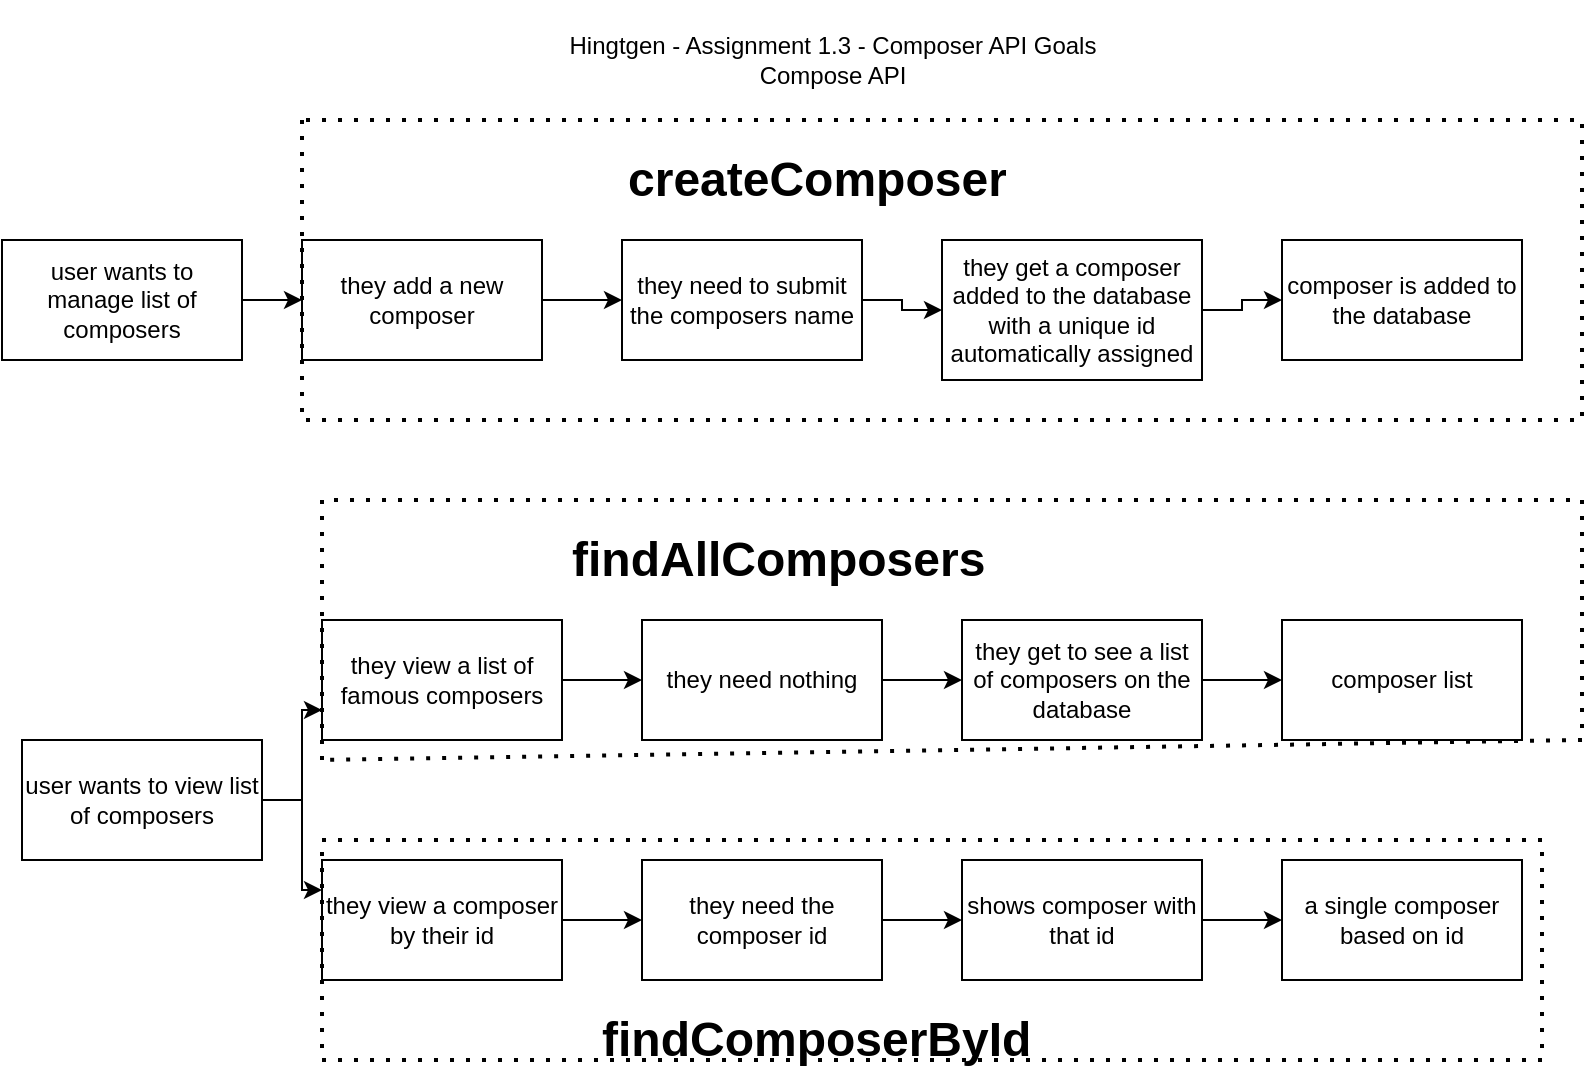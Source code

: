 <mxfile version="21.0.6" type="device"><diagram name="Page-1" id="pUYpKwE9cn90HdvjxTFX"><mxGraphModel dx="2074" dy="2164" grid="1" gridSize="10" guides="1" tooltips="1" connect="1" arrows="1" fold="1" page="1" pageScale="1" pageWidth="850" pageHeight="1100" math="0" shadow="0"><root><mxCell id="0"/><mxCell id="1" parent="0"/><mxCell id="bMNB7a2zf7wAMZQ6PjYL-1" value="Hingtgen - Assignment 1.3 - Composer API Goals&lt;br&gt;Compose API" style="text;html=1;strokeColor=none;fillColor=none;align=center;verticalAlign=middle;whiteSpace=wrap;rounded=0;" vertex="1" parent="1"><mxGeometry x="273" y="-1090" width="305" height="60" as="geometry"/></mxCell><mxCell id="bMNB7a2zf7wAMZQ6PjYL-16" style="edgeStyle=orthogonalEdgeStyle;rounded=0;orthogonalLoop=1;jettySize=auto;html=1;exitX=1;exitY=0.5;exitDx=0;exitDy=0;entryX=0;entryY=0.5;entryDx=0;entryDy=0;" edge="1" parent="1" source="bMNB7a2zf7wAMZQ6PjYL-2" target="bMNB7a2zf7wAMZQ6PjYL-8"><mxGeometry relative="1" as="geometry"/></mxCell><mxCell id="bMNB7a2zf7wAMZQ6PjYL-2" value="they view a list of famous composers" style="rounded=0;whiteSpace=wrap;html=1;" vertex="1" parent="1"><mxGeometry x="170" y="-780" width="120" height="60" as="geometry"/></mxCell><mxCell id="bMNB7a2zf7wAMZQ6PjYL-18" style="edgeStyle=orthogonalEdgeStyle;rounded=0;orthogonalLoop=1;jettySize=auto;html=1;exitX=1;exitY=0.5;exitDx=0;exitDy=0;entryX=0;entryY=0.5;entryDx=0;entryDy=0;" edge="1" parent="1" source="bMNB7a2zf7wAMZQ6PjYL-3" target="bMNB7a2zf7wAMZQ6PjYL-9"><mxGeometry relative="1" as="geometry"/></mxCell><mxCell id="bMNB7a2zf7wAMZQ6PjYL-3" value="they view a composer by their id" style="rounded=0;whiteSpace=wrap;html=1;" vertex="1" parent="1"><mxGeometry x="170" y="-660" width="120" height="60" as="geometry"/></mxCell><mxCell id="bMNB7a2zf7wAMZQ6PjYL-19" style="edgeStyle=orthogonalEdgeStyle;rounded=0;orthogonalLoop=1;jettySize=auto;html=1;exitX=1;exitY=0.5;exitDx=0;exitDy=0;entryX=0;entryY=0.5;entryDx=0;entryDy=0;" edge="1" parent="1" source="bMNB7a2zf7wAMZQ6PjYL-4" target="bMNB7a2zf7wAMZQ6PjYL-7"><mxGeometry relative="1" as="geometry"/></mxCell><mxCell id="bMNB7a2zf7wAMZQ6PjYL-4" value="they add a new composer" style="rounded=0;whiteSpace=wrap;html=1;" vertex="1" parent="1"><mxGeometry x="160" y="-970" width="120" height="60" as="geometry"/></mxCell><mxCell id="bMNB7a2zf7wAMZQ6PjYL-12" style="edgeStyle=orthogonalEdgeStyle;rounded=0;orthogonalLoop=1;jettySize=auto;html=1;exitX=1;exitY=0.5;exitDx=0;exitDy=0;entryX=0;entryY=0.5;entryDx=0;entryDy=0;" edge="1" parent="1" source="bMNB7a2zf7wAMZQ6PjYL-5" target="bMNB7a2zf7wAMZQ6PjYL-4"><mxGeometry relative="1" as="geometry"/></mxCell><mxCell id="bMNB7a2zf7wAMZQ6PjYL-5" value="user wants to manage list of composers" style="rounded=0;whiteSpace=wrap;html=1;" vertex="1" parent="1"><mxGeometry x="10" y="-970" width="120" height="60" as="geometry"/></mxCell><mxCell id="bMNB7a2zf7wAMZQ6PjYL-10" style="edgeStyle=orthogonalEdgeStyle;rounded=0;orthogonalLoop=1;jettySize=auto;html=1;entryX=0;entryY=0.75;entryDx=0;entryDy=0;" edge="1" parent="1" source="bMNB7a2zf7wAMZQ6PjYL-6" target="bMNB7a2zf7wAMZQ6PjYL-2"><mxGeometry relative="1" as="geometry"/></mxCell><mxCell id="bMNB7a2zf7wAMZQ6PjYL-11" style="edgeStyle=orthogonalEdgeStyle;rounded=0;orthogonalLoop=1;jettySize=auto;html=1;exitX=1;exitY=0.5;exitDx=0;exitDy=0;entryX=0;entryY=0.25;entryDx=0;entryDy=0;" edge="1" parent="1" source="bMNB7a2zf7wAMZQ6PjYL-6" target="bMNB7a2zf7wAMZQ6PjYL-3"><mxGeometry relative="1" as="geometry"/></mxCell><mxCell id="bMNB7a2zf7wAMZQ6PjYL-6" value="user wants to view list of composers" style="rounded=0;whiteSpace=wrap;html=1;" vertex="1" parent="1"><mxGeometry x="20" y="-720" width="120" height="60" as="geometry"/></mxCell><mxCell id="bMNB7a2zf7wAMZQ6PjYL-20" style="edgeStyle=orthogonalEdgeStyle;rounded=0;orthogonalLoop=1;jettySize=auto;html=1;entryX=0;entryY=0.5;entryDx=0;entryDy=0;" edge="1" parent="1" source="bMNB7a2zf7wAMZQ6PjYL-7" target="bMNB7a2zf7wAMZQ6PjYL-13"><mxGeometry relative="1" as="geometry"/></mxCell><mxCell id="bMNB7a2zf7wAMZQ6PjYL-7" value="they need to submit the composers name" style="rounded=0;whiteSpace=wrap;html=1;" vertex="1" parent="1"><mxGeometry x="320" y="-970" width="120" height="60" as="geometry"/></mxCell><mxCell id="bMNB7a2zf7wAMZQ6PjYL-17" style="edgeStyle=orthogonalEdgeStyle;rounded=0;orthogonalLoop=1;jettySize=auto;html=1;exitX=1;exitY=0.5;exitDx=0;exitDy=0;entryX=0;entryY=0.5;entryDx=0;entryDy=0;" edge="1" parent="1" source="bMNB7a2zf7wAMZQ6PjYL-8" target="bMNB7a2zf7wAMZQ6PjYL-14"><mxGeometry relative="1" as="geometry"/></mxCell><mxCell id="bMNB7a2zf7wAMZQ6PjYL-8" value="they need nothing" style="rounded=0;whiteSpace=wrap;html=1;" vertex="1" parent="1"><mxGeometry x="330" y="-780" width="120" height="60" as="geometry"/></mxCell><mxCell id="bMNB7a2zf7wAMZQ6PjYL-21" style="edgeStyle=orthogonalEdgeStyle;rounded=0;orthogonalLoop=1;jettySize=auto;html=1;exitX=1;exitY=0.5;exitDx=0;exitDy=0;entryX=0;entryY=0.5;entryDx=0;entryDy=0;" edge="1" parent="1" source="bMNB7a2zf7wAMZQ6PjYL-9" target="bMNB7a2zf7wAMZQ6PjYL-15"><mxGeometry relative="1" as="geometry"/></mxCell><mxCell id="bMNB7a2zf7wAMZQ6PjYL-9" value="they need the composer id" style="rounded=0;whiteSpace=wrap;html=1;" vertex="1" parent="1"><mxGeometry x="330" y="-660" width="120" height="60" as="geometry"/></mxCell><mxCell id="bMNB7a2zf7wAMZQ6PjYL-23" style="edgeStyle=orthogonalEdgeStyle;rounded=0;orthogonalLoop=1;jettySize=auto;html=1;exitX=1;exitY=0.5;exitDx=0;exitDy=0;entryX=0;entryY=0.5;entryDx=0;entryDy=0;" edge="1" parent="1" source="bMNB7a2zf7wAMZQ6PjYL-13" target="bMNB7a2zf7wAMZQ6PjYL-22"><mxGeometry relative="1" as="geometry"/></mxCell><mxCell id="bMNB7a2zf7wAMZQ6PjYL-13" value="they get a composer added to the database with a unique id automatically assigned" style="rounded=0;whiteSpace=wrap;html=1;" vertex="1" parent="1"><mxGeometry x="480" y="-970" width="130" height="70" as="geometry"/></mxCell><mxCell id="bMNB7a2zf7wAMZQ6PjYL-25" style="edgeStyle=orthogonalEdgeStyle;rounded=0;orthogonalLoop=1;jettySize=auto;html=1;exitX=1;exitY=0.5;exitDx=0;exitDy=0;entryX=0;entryY=0.5;entryDx=0;entryDy=0;" edge="1" parent="1" source="bMNB7a2zf7wAMZQ6PjYL-14" target="bMNB7a2zf7wAMZQ6PjYL-24"><mxGeometry relative="1" as="geometry"/></mxCell><mxCell id="bMNB7a2zf7wAMZQ6PjYL-14" value="they get to see a list of composers on the database" style="rounded=0;whiteSpace=wrap;html=1;" vertex="1" parent="1"><mxGeometry x="490" y="-780" width="120" height="60" as="geometry"/></mxCell><mxCell id="bMNB7a2zf7wAMZQ6PjYL-27" style="edgeStyle=orthogonalEdgeStyle;rounded=0;orthogonalLoop=1;jettySize=auto;html=1;exitX=1;exitY=0.5;exitDx=0;exitDy=0;entryX=0;entryY=0.5;entryDx=0;entryDy=0;" edge="1" parent="1" source="bMNB7a2zf7wAMZQ6PjYL-15" target="bMNB7a2zf7wAMZQ6PjYL-26"><mxGeometry relative="1" as="geometry"/></mxCell><mxCell id="bMNB7a2zf7wAMZQ6PjYL-15" value="shows composer with that id" style="rounded=0;whiteSpace=wrap;html=1;" vertex="1" parent="1"><mxGeometry x="490" y="-660" width="120" height="60" as="geometry"/></mxCell><mxCell id="bMNB7a2zf7wAMZQ6PjYL-22" value="composer is added to the database" style="rounded=0;whiteSpace=wrap;html=1;" vertex="1" parent="1"><mxGeometry x="650" y="-970" width="120" height="60" as="geometry"/></mxCell><mxCell id="bMNB7a2zf7wAMZQ6PjYL-24" value="composer list" style="rounded=0;whiteSpace=wrap;html=1;" vertex="1" parent="1"><mxGeometry x="650" y="-780" width="120" height="60" as="geometry"/></mxCell><mxCell id="bMNB7a2zf7wAMZQ6PjYL-26" value="a single composer based on id" style="rounded=0;whiteSpace=wrap;html=1;" vertex="1" parent="1"><mxGeometry x="650" y="-660" width="120" height="60" as="geometry"/></mxCell><mxCell id="bMNB7a2zf7wAMZQ6PjYL-28" value="&lt;h1&gt;findAllComposers&lt;/h1&gt;" style="text;html=1;strokeColor=none;fillColor=none;spacing=5;spacingTop=-20;whiteSpace=wrap;overflow=hidden;rounded=0;" vertex="1" parent="1"><mxGeometry x="290" y="-830" width="270" height="40" as="geometry"/></mxCell><mxCell id="bMNB7a2zf7wAMZQ6PjYL-29" value="&lt;h1&gt;findComposerById&lt;/h1&gt;" style="text;html=1;strokeColor=none;fillColor=none;spacing=5;spacingTop=-20;whiteSpace=wrap;overflow=hidden;rounded=0;" vertex="1" parent="1"><mxGeometry x="305" y="-590" width="240" height="40" as="geometry"/></mxCell><mxCell id="bMNB7a2zf7wAMZQ6PjYL-30" value="&lt;h1&gt;createComposer&lt;/h1&gt;" style="text;html=1;strokeColor=none;fillColor=none;spacing=5;spacingTop=-20;whiteSpace=wrap;overflow=hidden;rounded=0;" vertex="1" parent="1"><mxGeometry x="318" y="-1020" width="215" height="40" as="geometry"/></mxCell><mxCell id="bMNB7a2zf7wAMZQ6PjYL-31" value="" style="endArrow=none;dashed=1;html=1;dashPattern=1 3;strokeWidth=2;rounded=0;" edge="1" parent="1"><mxGeometry width="50" height="50" relative="1" as="geometry"><mxPoint x="170" y="-670" as="sourcePoint"/><mxPoint x="170" y="-670" as="targetPoint"/><Array as="points"><mxPoint x="780" y="-670"/><mxPoint x="780" y="-560"/><mxPoint x="170" y="-560"/></Array></mxGeometry></mxCell><mxCell id="bMNB7a2zf7wAMZQ6PjYL-32" value="" style="endArrow=none;dashed=1;html=1;dashPattern=1 3;strokeWidth=2;rounded=0;" edge="1" parent="1"><mxGeometry width="50" height="50" relative="1" as="geometry"><mxPoint x="170" y="-710" as="sourcePoint"/><mxPoint x="170" y="-710" as="targetPoint"/><Array as="points"><mxPoint x="170" y="-840"/><mxPoint x="800" y="-840"/><mxPoint x="800" y="-720"/></Array></mxGeometry></mxCell><mxCell id="bMNB7a2zf7wAMZQ6PjYL-33" value="" style="endArrow=none;dashed=1;html=1;dashPattern=1 3;strokeWidth=2;rounded=0;" edge="1" parent="1"><mxGeometry width="50" height="50" relative="1" as="geometry"><mxPoint x="160" y="-1030" as="sourcePoint"/><mxPoint x="160" y="-1030" as="targetPoint"/><Array as="points"><mxPoint x="160" y="-880"/><mxPoint x="800" y="-880"/><mxPoint x="800" y="-1030"/></Array></mxGeometry></mxCell></root></mxGraphModel></diagram></mxfile>
